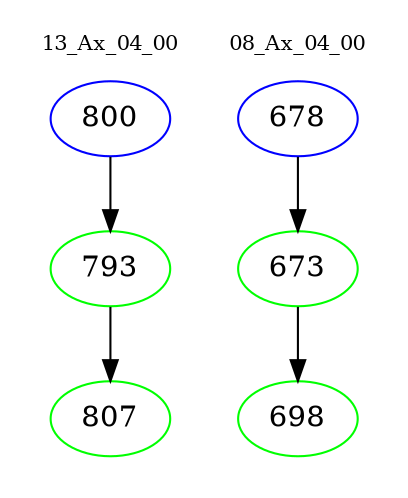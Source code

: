 digraph{
subgraph cluster_0 {
color = white
label = "13_Ax_04_00";
fontsize=10;
T0_800 [label="800", color="blue"]
T0_800 -> T0_793 [color="black"]
T0_793 [label="793", color="green"]
T0_793 -> T0_807 [color="black"]
T0_807 [label="807", color="green"]
}
subgraph cluster_1 {
color = white
label = "08_Ax_04_00";
fontsize=10;
T1_678 [label="678", color="blue"]
T1_678 -> T1_673 [color="black"]
T1_673 [label="673", color="green"]
T1_673 -> T1_698 [color="black"]
T1_698 [label="698", color="green"]
}
}
